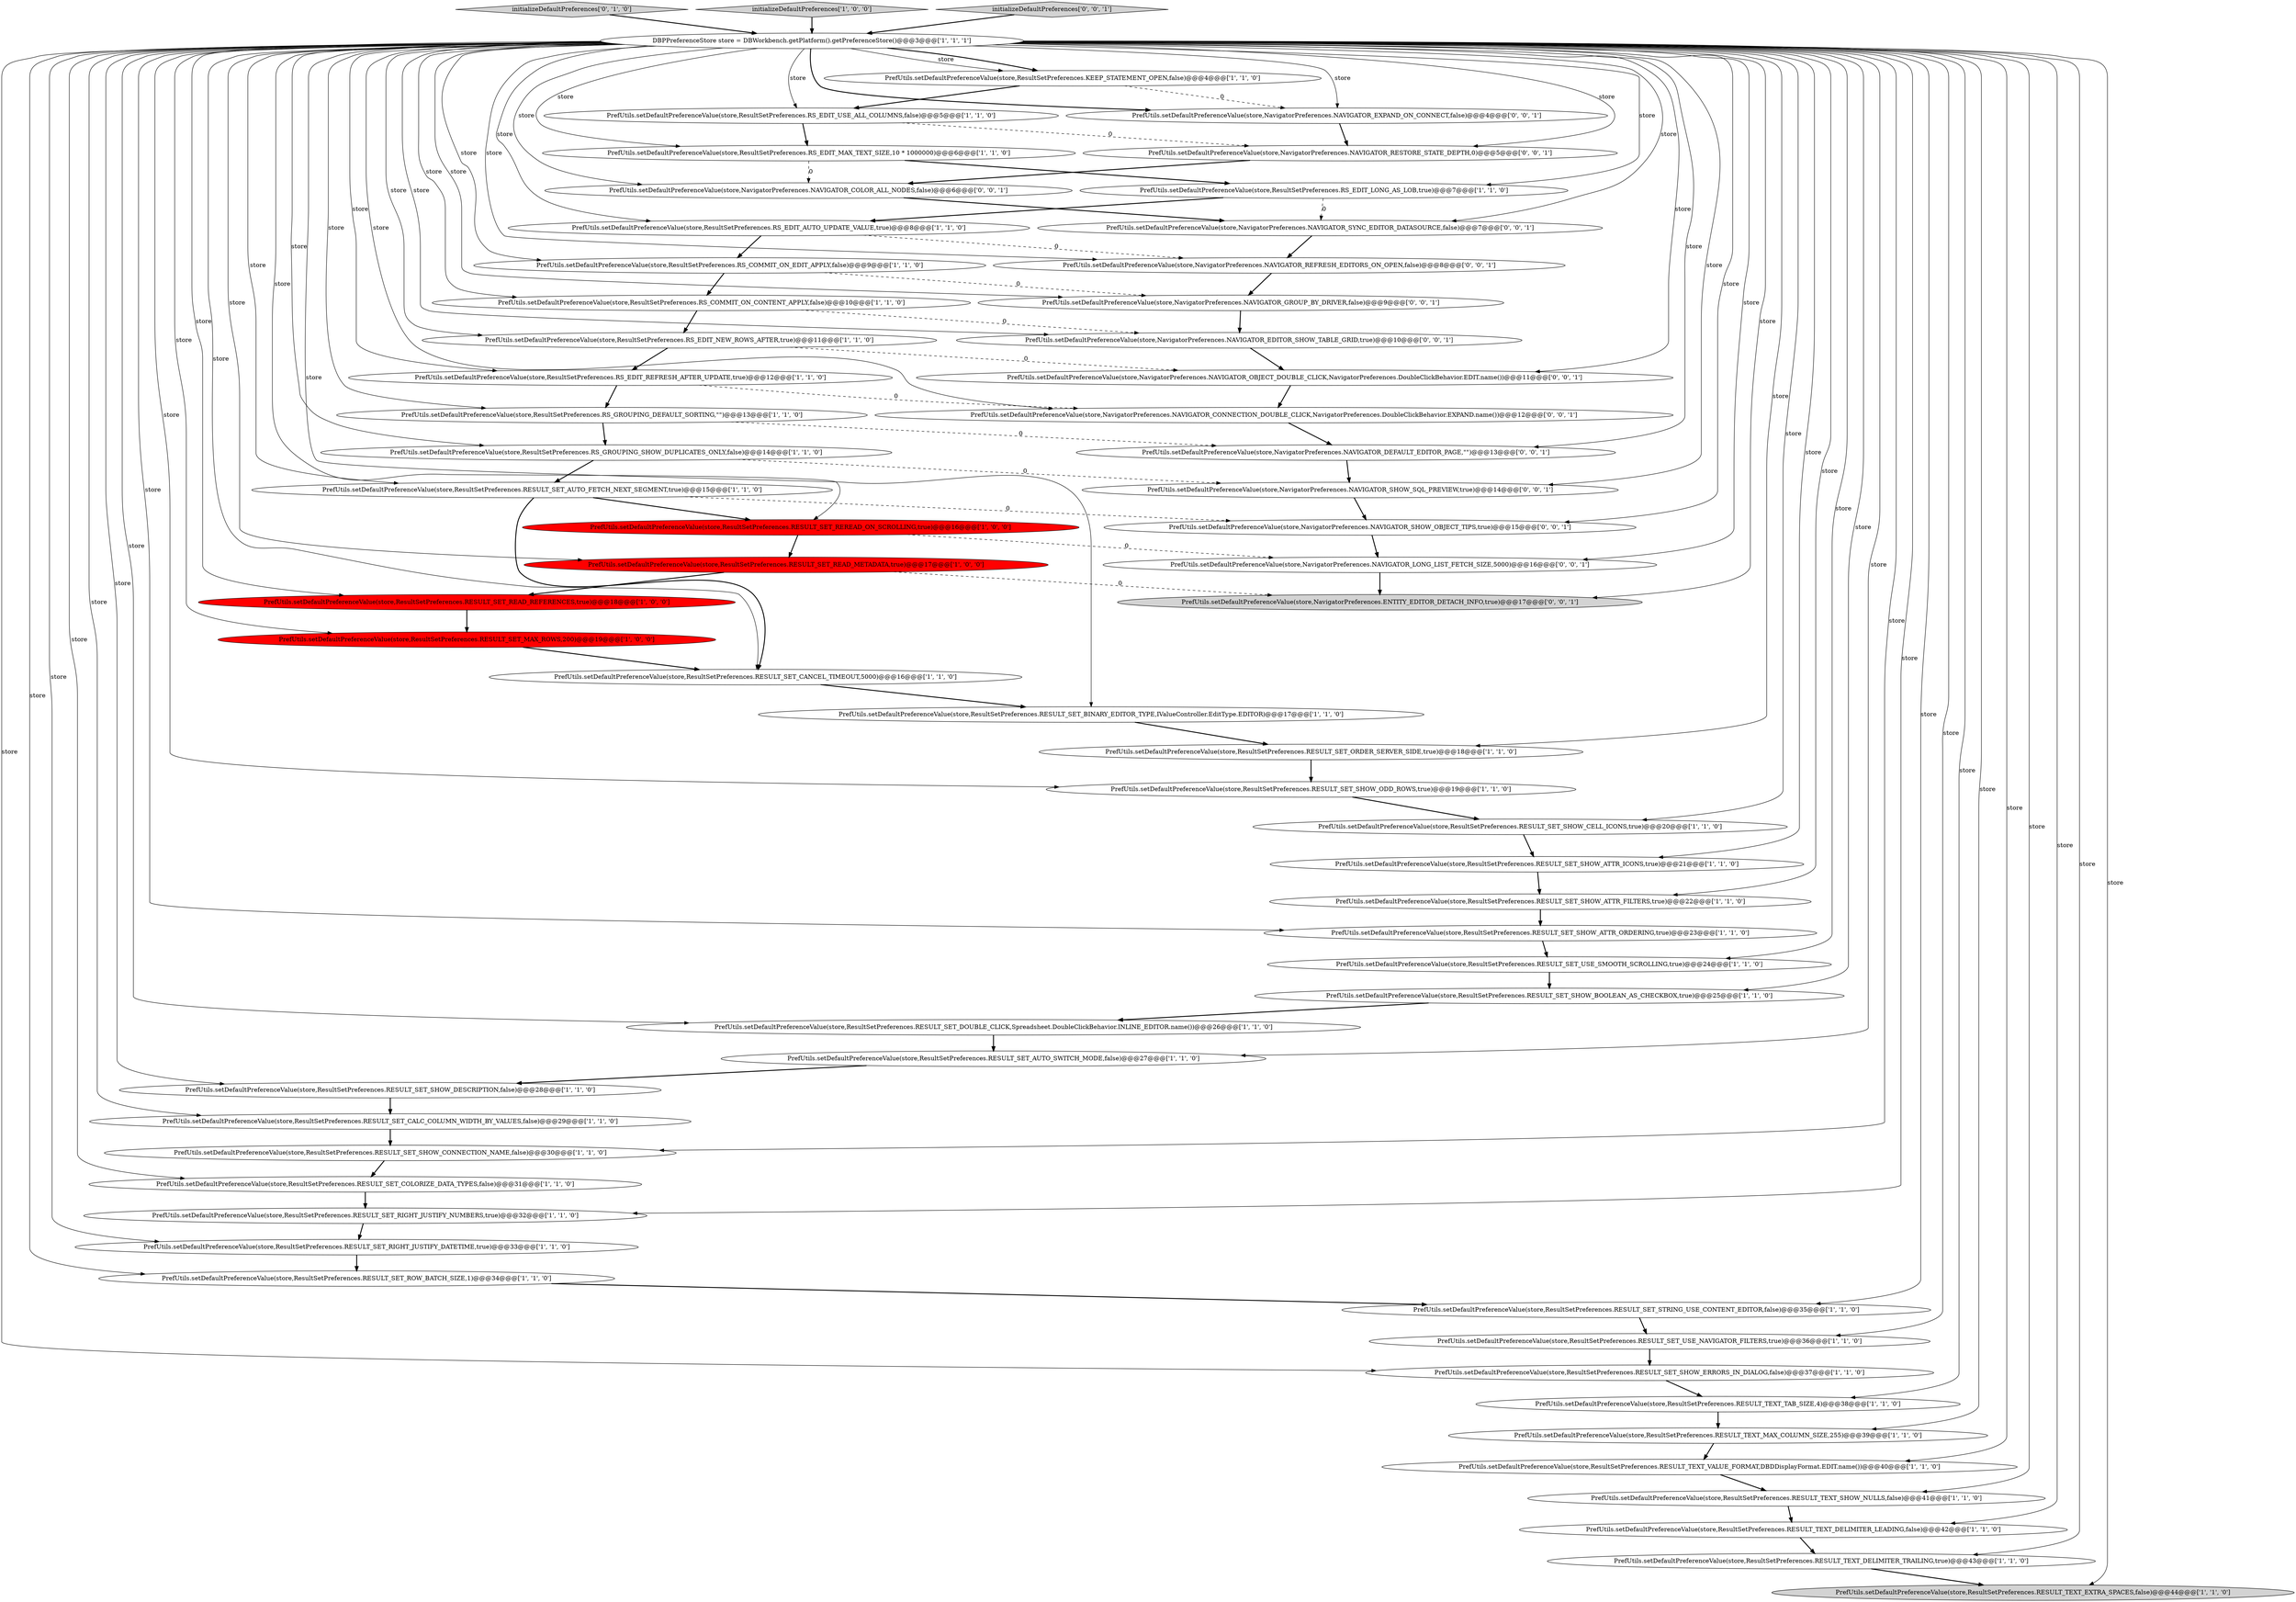 digraph {
32 [style = filled, label = "PrefUtils.setDefaultPreferenceValue(store,ResultSetPreferences.RESULT_SET_STRING_USE_CONTENT_EDITOR,false)@@@35@@@['1', '1', '0']", fillcolor = white, shape = ellipse image = "AAA0AAABBB1BBB"];
8 [style = filled, label = "PrefUtils.setDefaultPreferenceValue(store,ResultSetPreferences.RESULT_SET_MAX_ROWS,200)@@@19@@@['1', '0', '0']", fillcolor = red, shape = ellipse image = "AAA1AAABBB1BBB"];
49 [style = filled, label = "PrefUtils.setDefaultPreferenceValue(store,NavigatorPreferences.NAVIGATOR_EXPAND_ON_CONNECT,false)@@@4@@@['0', '0', '1']", fillcolor = white, shape = ellipse image = "AAA0AAABBB3BBB"];
61 [style = filled, label = "PrefUtils.setDefaultPreferenceValue(store,NavigatorPreferences.NAVIGATOR_REFRESH_EDITORS_ON_OPEN,false)@@@8@@@['0', '0', '1']", fillcolor = white, shape = ellipse image = "AAA0AAABBB3BBB"];
12 [style = filled, label = "PrefUtils.setDefaultPreferenceValue(store,ResultSetPreferences.RESULT_SET_AUTO_FETCH_NEXT_SEGMENT,true)@@@15@@@['1', '1', '0']", fillcolor = white, shape = ellipse image = "AAA0AAABBB1BBB"];
16 [style = filled, label = "PrefUtils.setDefaultPreferenceValue(store,ResultSetPreferences.RESULT_SET_ROW_BATCH_SIZE,1)@@@34@@@['1', '1', '0']", fillcolor = white, shape = ellipse image = "AAA0AAABBB1BBB"];
41 [style = filled, label = "PrefUtils.setDefaultPreferenceValue(store,ResultSetPreferences.RESULT_TEXT_DELIMITER_LEADING,false)@@@42@@@['1', '1', '0']", fillcolor = white, shape = ellipse image = "AAA0AAABBB1BBB"];
56 [style = filled, label = "PrefUtils.setDefaultPreferenceValue(store,NavigatorPreferences.NAVIGATOR_SHOW_SQL_PREVIEW,true)@@@14@@@['0', '0', '1']", fillcolor = white, shape = ellipse image = "AAA0AAABBB3BBB"];
43 [style = filled, label = "PrefUtils.setDefaultPreferenceValue(store,ResultSetPreferences.RESULT_SET_REREAD_ON_SCROLLING,true)@@@16@@@['1', '0', '0']", fillcolor = red, shape = ellipse image = "AAA1AAABBB1BBB"];
53 [style = filled, label = "PrefUtils.setDefaultPreferenceValue(store,NavigatorPreferences.NAVIGATOR_COLOR_ALL_NODES,false)@@@6@@@['0', '0', '1']", fillcolor = white, shape = ellipse image = "AAA0AAABBB3BBB"];
33 [style = filled, label = "PrefUtils.setDefaultPreferenceValue(store,ResultSetPreferences.RS_EDIT_AUTO_UPDATE_VALUE,true)@@@8@@@['1', '1', '0']", fillcolor = white, shape = ellipse image = "AAA0AAABBB1BBB"];
20 [style = filled, label = "PrefUtils.setDefaultPreferenceValue(store,ResultSetPreferences.RS_GROUPING_SHOW_DUPLICATES_ONLY,false)@@@14@@@['1', '1', '0']", fillcolor = white, shape = ellipse image = "AAA0AAABBB1BBB"];
14 [style = filled, label = "PrefUtils.setDefaultPreferenceValue(store,ResultSetPreferences.RESULT_SET_READ_METADATA,true)@@@17@@@['1', '0', '0']", fillcolor = red, shape = ellipse image = "AAA1AAABBB1BBB"];
4 [style = filled, label = "PrefUtils.setDefaultPreferenceValue(store,ResultSetPreferences.RESULT_SET_SHOW_ATTR_ICONS,true)@@@21@@@['1', '1', '0']", fillcolor = white, shape = ellipse image = "AAA0AAABBB1BBB"];
3 [style = filled, label = "PrefUtils.setDefaultPreferenceValue(store,ResultSetPreferences.RESULT_TEXT_MAX_COLUMN_SIZE,255)@@@39@@@['1', '1', '0']", fillcolor = white, shape = ellipse image = "AAA0AAABBB1BBB"];
13 [style = filled, label = "PrefUtils.setDefaultPreferenceValue(store,ResultSetPreferences.RS_COMMIT_ON_CONTENT_APPLY,false)@@@10@@@['1', '1', '0']", fillcolor = white, shape = ellipse image = "AAA0AAABBB1BBB"];
19 [style = filled, label = "PrefUtils.setDefaultPreferenceValue(store,ResultSetPreferences.RESULT_SET_ORDER_SERVER_SIDE,true)@@@18@@@['1', '1', '0']", fillcolor = white, shape = ellipse image = "AAA0AAABBB1BBB"];
23 [style = filled, label = "PrefUtils.setDefaultPreferenceValue(store,ResultSetPreferences.RESULT_SET_COLORIZE_DATA_TYPES,false)@@@31@@@['1', '1', '0']", fillcolor = white, shape = ellipse image = "AAA0AAABBB1BBB"];
55 [style = filled, label = "PrefUtils.setDefaultPreferenceValue(store,NavigatorPreferences.NAVIGATOR_SYNC_EDITOR_DATASOURCE,false)@@@7@@@['0', '0', '1']", fillcolor = white, shape = ellipse image = "AAA0AAABBB3BBB"];
25 [style = filled, label = "PrefUtils.setDefaultPreferenceValue(store,ResultSetPreferences.KEEP_STATEMENT_OPEN,false)@@@4@@@['1', '1', '0']", fillcolor = white, shape = ellipse image = "AAA0AAABBB1BBB"];
17 [style = filled, label = "PrefUtils.setDefaultPreferenceValue(store,ResultSetPreferences.RS_EDIT_USE_ALL_COLUMNS,false)@@@5@@@['1', '1', '0']", fillcolor = white, shape = ellipse image = "AAA0AAABBB1BBB"];
40 [style = filled, label = "PrefUtils.setDefaultPreferenceValue(store,ResultSetPreferences.RESULT_SET_SHOW_CONNECTION_NAME,false)@@@30@@@['1', '1', '0']", fillcolor = white, shape = ellipse image = "AAA0AAABBB1BBB"];
18 [style = filled, label = "PrefUtils.setDefaultPreferenceValue(store,ResultSetPreferences.RESULT_SET_SHOW_BOOLEAN_AS_CHECKBOX,true)@@@25@@@['1', '1', '0']", fillcolor = white, shape = ellipse image = "AAA0AAABBB1BBB"];
24 [style = filled, label = "PrefUtils.setDefaultPreferenceValue(store,ResultSetPreferences.RS_EDIT_NEW_ROWS_AFTER,true)@@@11@@@['1', '1', '0']", fillcolor = white, shape = ellipse image = "AAA0AAABBB1BBB"];
5 [style = filled, label = "PrefUtils.setDefaultPreferenceValue(store,ResultSetPreferences.RESULT_SET_SHOW_ODD_ROWS,true)@@@19@@@['1', '1', '0']", fillcolor = white, shape = ellipse image = "AAA0AAABBB1BBB"];
6 [style = filled, label = "PrefUtils.setDefaultPreferenceValue(store,ResultSetPreferences.RESULT_SET_READ_REFERENCES,true)@@@18@@@['1', '0', '0']", fillcolor = red, shape = ellipse image = "AAA1AAABBB1BBB"];
34 [style = filled, label = "PrefUtils.setDefaultPreferenceValue(store,ResultSetPreferences.RESULT_SET_CANCEL_TIMEOUT,5000)@@@16@@@['1', '1', '0']", fillcolor = white, shape = ellipse image = "AAA0AAABBB1BBB"];
44 [style = filled, label = "PrefUtils.setDefaultPreferenceValue(store,ResultSetPreferences.RESULT_TEXT_DELIMITER_TRAILING,true)@@@43@@@['1', '1', '0']", fillcolor = white, shape = ellipse image = "AAA0AAABBB1BBB"];
47 [style = filled, label = "initializeDefaultPreferences['0', '1', '0']", fillcolor = lightgray, shape = diamond image = "AAA0AAABBB2BBB"];
39 [style = filled, label = "initializeDefaultPreferences['1', '0', '0']", fillcolor = lightgray, shape = diamond image = "AAA0AAABBB1BBB"];
15 [style = filled, label = "PrefUtils.setDefaultPreferenceValue(store,ResultSetPreferences.RESULT_SET_DOUBLE_CLICK,Spreadsheet.DoubleClickBehavior.INLINE_EDITOR.name())@@@26@@@['1', '1', '0']", fillcolor = white, shape = ellipse image = "AAA0AAABBB1BBB"];
52 [style = filled, label = "PrefUtils.setDefaultPreferenceValue(store,NavigatorPreferences.NAVIGATOR_RESTORE_STATE_DEPTH,0)@@@5@@@['0', '0', '1']", fillcolor = white, shape = ellipse image = "AAA0AAABBB3BBB"];
9 [style = filled, label = "PrefUtils.setDefaultPreferenceValue(store,ResultSetPreferences.RS_COMMIT_ON_EDIT_APPLY,false)@@@9@@@['1', '1', '0']", fillcolor = white, shape = ellipse image = "AAA0AAABBB1BBB"];
37 [style = filled, label = "PrefUtils.setDefaultPreferenceValue(store,ResultSetPreferences.RESULT_SET_RIGHT_JUSTIFY_NUMBERS,true)@@@32@@@['1', '1', '0']", fillcolor = white, shape = ellipse image = "AAA0AAABBB1BBB"];
1 [style = filled, label = "PrefUtils.setDefaultPreferenceValue(store,ResultSetPreferences.RESULT_SET_SHOW_DESCRIPTION,false)@@@28@@@['1', '1', '0']", fillcolor = white, shape = ellipse image = "AAA0AAABBB1BBB"];
48 [style = filled, label = "PrefUtils.setDefaultPreferenceValue(store,NavigatorPreferences.NAVIGATOR_GROUP_BY_DRIVER,false)@@@9@@@['0', '0', '1']", fillcolor = white, shape = ellipse image = "AAA0AAABBB3BBB"];
54 [style = filled, label = "PrefUtils.setDefaultPreferenceValue(store,NavigatorPreferences.NAVIGATOR_OBJECT_DOUBLE_CLICK,NavigatorPreferences.DoubleClickBehavior.EDIT.name())@@@11@@@['0', '0', '1']", fillcolor = white, shape = ellipse image = "AAA0AAABBB3BBB"];
51 [style = filled, label = "PrefUtils.setDefaultPreferenceValue(store,NavigatorPreferences.NAVIGATOR_EDITOR_SHOW_TABLE_GRID,true)@@@10@@@['0', '0', '1']", fillcolor = white, shape = ellipse image = "AAA0AAABBB3BBB"];
57 [style = filled, label = "PrefUtils.setDefaultPreferenceValue(store,NavigatorPreferences.NAVIGATOR_SHOW_OBJECT_TIPS,true)@@@15@@@['0', '0', '1']", fillcolor = white, shape = ellipse image = "AAA0AAABBB3BBB"];
7 [style = filled, label = "PrefUtils.setDefaultPreferenceValue(store,ResultSetPreferences.RESULT_SET_SHOW_ERRORS_IN_DIALOG,false)@@@37@@@['1', '1', '0']", fillcolor = white, shape = ellipse image = "AAA0AAABBB1BBB"];
28 [style = filled, label = "DBPPreferenceStore store = DBWorkbench.getPlatform().getPreferenceStore()@@@3@@@['1', '1', '1']", fillcolor = white, shape = ellipse image = "AAA0AAABBB1BBB"];
30 [style = filled, label = "PrefUtils.setDefaultPreferenceValue(store,ResultSetPreferences.RESULT_SET_USE_SMOOTH_SCROLLING,true)@@@24@@@['1', '1', '0']", fillcolor = white, shape = ellipse image = "AAA0AAABBB1BBB"];
10 [style = filled, label = "PrefUtils.setDefaultPreferenceValue(store,ResultSetPreferences.RESULT_SET_RIGHT_JUSTIFY_DATETIME,true)@@@33@@@['1', '1', '0']", fillcolor = white, shape = ellipse image = "AAA0AAABBB1BBB"];
38 [style = filled, label = "PrefUtils.setDefaultPreferenceValue(store,ResultSetPreferences.RESULT_TEXT_SHOW_NULLS,false)@@@41@@@['1', '1', '0']", fillcolor = white, shape = ellipse image = "AAA0AAABBB1BBB"];
36 [style = filled, label = "PrefUtils.setDefaultPreferenceValue(store,ResultSetPreferences.RESULT_SET_BINARY_EDITOR_TYPE,IValueController.EditType.EDITOR)@@@17@@@['1', '1', '0']", fillcolor = white, shape = ellipse image = "AAA0AAABBB1BBB"];
42 [style = filled, label = "PrefUtils.setDefaultPreferenceValue(store,ResultSetPreferences.RS_EDIT_LONG_AS_LOB,true)@@@7@@@['1', '1', '0']", fillcolor = white, shape = ellipse image = "AAA0AAABBB1BBB"];
50 [style = filled, label = "PrefUtils.setDefaultPreferenceValue(store,NavigatorPreferences.NAVIGATOR_CONNECTION_DOUBLE_CLICK,NavigatorPreferences.DoubleClickBehavior.EXPAND.name())@@@12@@@['0', '0', '1']", fillcolor = white, shape = ellipse image = "AAA0AAABBB3BBB"];
58 [style = filled, label = "PrefUtils.setDefaultPreferenceValue(store,NavigatorPreferences.NAVIGATOR_DEFAULT_EDITOR_PAGE,\"\")@@@13@@@['0', '0', '1']", fillcolor = white, shape = ellipse image = "AAA0AAABBB3BBB"];
22 [style = filled, label = "PrefUtils.setDefaultPreferenceValue(store,ResultSetPreferences.RESULT_SET_AUTO_SWITCH_MODE,false)@@@27@@@['1', '1', '0']", fillcolor = white, shape = ellipse image = "AAA0AAABBB1BBB"];
46 [style = filled, label = "PrefUtils.setDefaultPreferenceValue(store,ResultSetPreferences.RS_EDIT_REFRESH_AFTER_UPDATE,true)@@@12@@@['1', '1', '0']", fillcolor = white, shape = ellipse image = "AAA0AAABBB1BBB"];
60 [style = filled, label = "initializeDefaultPreferences['0', '0', '1']", fillcolor = lightgray, shape = diamond image = "AAA0AAABBB3BBB"];
26 [style = filled, label = "PrefUtils.setDefaultPreferenceValue(store,ResultSetPreferences.RESULT_SET_SHOW_ATTR_FILTERS,true)@@@22@@@['1', '1', '0']", fillcolor = white, shape = ellipse image = "AAA0AAABBB1BBB"];
0 [style = filled, label = "PrefUtils.setDefaultPreferenceValue(store,ResultSetPreferences.RESULT_SET_SHOW_ATTR_ORDERING,true)@@@23@@@['1', '1', '0']", fillcolor = white, shape = ellipse image = "AAA0AAABBB1BBB"];
45 [style = filled, label = "PrefUtils.setDefaultPreferenceValue(store,ResultSetPreferences.RESULT_SET_SHOW_CELL_ICONS,true)@@@20@@@['1', '1', '0']", fillcolor = white, shape = ellipse image = "AAA0AAABBB1BBB"];
29 [style = filled, label = "PrefUtils.setDefaultPreferenceValue(store,ResultSetPreferences.RS_GROUPING_DEFAULT_SORTING,\"\")@@@13@@@['1', '1', '0']", fillcolor = white, shape = ellipse image = "AAA0AAABBB1BBB"];
62 [style = filled, label = "PrefUtils.setDefaultPreferenceValue(store,NavigatorPreferences.NAVIGATOR_LONG_LIST_FETCH_SIZE,5000)@@@16@@@['0', '0', '1']", fillcolor = white, shape = ellipse image = "AAA0AAABBB3BBB"];
21 [style = filled, label = "PrefUtils.setDefaultPreferenceValue(store,ResultSetPreferences.RESULT_TEXT_EXTRA_SPACES,false)@@@44@@@['1', '1', '0']", fillcolor = lightgray, shape = ellipse image = "AAA0AAABBB1BBB"];
59 [style = filled, label = "PrefUtils.setDefaultPreferenceValue(store,NavigatorPreferences.ENTITY_EDITOR_DETACH_INFO,true)@@@17@@@['0', '0', '1']", fillcolor = lightgray, shape = ellipse image = "AAA0AAABBB3BBB"];
27 [style = filled, label = "PrefUtils.setDefaultPreferenceValue(store,ResultSetPreferences.RESULT_SET_CALC_COLUMN_WIDTH_BY_VALUES,false)@@@29@@@['1', '1', '0']", fillcolor = white, shape = ellipse image = "AAA0AAABBB1BBB"];
31 [style = filled, label = "PrefUtils.setDefaultPreferenceValue(store,ResultSetPreferences.RESULT_TEXT_VALUE_FORMAT,DBDDisplayFormat.EDIT.name())@@@40@@@['1', '1', '0']", fillcolor = white, shape = ellipse image = "AAA0AAABBB1BBB"];
11 [style = filled, label = "PrefUtils.setDefaultPreferenceValue(store,ResultSetPreferences.RS_EDIT_MAX_TEXT_SIZE,10 * 1000000)@@@6@@@['1', '1', '0']", fillcolor = white, shape = ellipse image = "AAA0AAABBB1BBB"];
35 [style = filled, label = "PrefUtils.setDefaultPreferenceValue(store,ResultSetPreferences.RESULT_SET_USE_NAVIGATOR_FILTERS,true)@@@36@@@['1', '1', '0']", fillcolor = white, shape = ellipse image = "AAA0AAABBB1BBB"];
2 [style = filled, label = "PrefUtils.setDefaultPreferenceValue(store,ResultSetPreferences.RESULT_TEXT_TAB_SIZE,4)@@@38@@@['1', '1', '0']", fillcolor = white, shape = ellipse image = "AAA0AAABBB1BBB"];
32->35 [style = bold, label=""];
11->53 [style = dashed, label="0"];
0->30 [style = bold, label=""];
28->24 [style = solid, label="store"];
28->48 [style = solid, label="store"];
28->44 [style = solid, label="store"];
57->62 [style = bold, label=""];
20->56 [style = dashed, label="0"];
33->61 [style = dashed, label="0"];
1->27 [style = bold, label=""];
5->45 [style = bold, label=""];
28->10 [style = solid, label="store"];
28->18 [style = solid, label="store"];
38->41 [style = bold, label=""];
17->52 [style = dashed, label="0"];
30->18 [style = bold, label=""];
28->56 [style = solid, label="store"];
40->23 [style = bold, label=""];
19->5 [style = bold, label=""];
48->51 [style = bold, label=""];
28->13 [style = solid, label="store"];
13->51 [style = dashed, label="0"];
28->25 [style = bold, label=""];
28->8 [style = solid, label="store"];
28->42 [style = solid, label="store"];
35->7 [style = bold, label=""];
24->46 [style = bold, label=""];
28->62 [style = solid, label="store"];
28->33 [style = solid, label="store"];
28->31 [style = solid, label="store"];
8->34 [style = bold, label=""];
28->1 [style = solid, label="store"];
44->21 [style = bold, label=""];
28->51 [style = solid, label="store"];
29->58 [style = dashed, label="0"];
28->22 [style = solid, label="store"];
28->27 [style = solid, label="store"];
28->16 [style = solid, label="store"];
51->54 [style = bold, label=""];
28->0 [style = solid, label="store"];
28->52 [style = solid, label="store"];
47->28 [style = bold, label=""];
28->46 [style = solid, label="store"];
18->15 [style = bold, label=""];
28->9 [style = solid, label="store"];
16->32 [style = bold, label=""];
56->57 [style = bold, label=""];
28->3 [style = solid, label="store"];
58->56 [style = bold, label=""];
42->55 [style = dashed, label="0"];
28->17 [style = solid, label="store"];
61->48 [style = bold, label=""];
29->20 [style = bold, label=""];
26->0 [style = bold, label=""];
23->37 [style = bold, label=""];
9->48 [style = dashed, label="0"];
7->2 [style = bold, label=""];
34->36 [style = bold, label=""];
28->43 [style = solid, label="store"];
28->61 [style = solid, label="store"];
28->2 [style = solid, label="store"];
28->19 [style = solid, label="store"];
28->34 [style = solid, label="store"];
14->6 [style = bold, label=""];
28->14 [style = solid, label="store"];
28->26 [style = solid, label="store"];
13->24 [style = bold, label=""];
28->12 [style = solid, label="store"];
50->58 [style = bold, label=""];
37->10 [style = bold, label=""];
2->3 [style = bold, label=""];
28->49 [style = bold, label=""];
31->38 [style = bold, label=""];
25->49 [style = dashed, label="0"];
28->11 [style = solid, label="store"];
28->32 [style = solid, label="store"];
25->17 [style = bold, label=""];
46->29 [style = bold, label=""];
15->22 [style = bold, label=""];
55->61 [style = bold, label=""];
28->25 [style = solid, label="store"];
28->20 [style = solid, label="store"];
28->50 [style = solid, label="store"];
10->16 [style = bold, label=""];
43->14 [style = bold, label=""];
28->29 [style = solid, label="store"];
28->6 [style = solid, label="store"];
28->45 [style = solid, label="store"];
28->15 [style = solid, label="store"];
60->28 [style = bold, label=""];
28->36 [style = solid, label="store"];
14->59 [style = dashed, label="0"];
22->1 [style = bold, label=""];
28->58 [style = solid, label="store"];
12->43 [style = bold, label=""];
28->37 [style = solid, label="store"];
46->50 [style = dashed, label="0"];
28->30 [style = solid, label="store"];
36->19 [style = bold, label=""];
53->55 [style = bold, label=""];
62->59 [style = bold, label=""];
28->59 [style = solid, label="store"];
52->53 [style = bold, label=""];
28->38 [style = solid, label="store"];
28->53 [style = solid, label="store"];
3->31 [style = bold, label=""];
28->23 [style = solid, label="store"];
28->41 [style = solid, label="store"];
12->57 [style = dashed, label="0"];
4->26 [style = bold, label=""];
42->33 [style = bold, label=""];
12->34 [style = bold, label=""];
11->42 [style = bold, label=""];
28->35 [style = solid, label="store"];
33->9 [style = bold, label=""];
28->57 [style = solid, label="store"];
39->28 [style = bold, label=""];
45->4 [style = bold, label=""];
54->50 [style = bold, label=""];
28->7 [style = solid, label="store"];
28->40 [style = solid, label="store"];
28->5 [style = solid, label="store"];
24->54 [style = dashed, label="0"];
49->52 [style = bold, label=""];
28->21 [style = solid, label="store"];
6->8 [style = bold, label=""];
20->12 [style = bold, label=""];
28->55 [style = solid, label="store"];
27->40 [style = bold, label=""];
28->4 [style = solid, label="store"];
43->62 [style = dashed, label="0"];
41->44 [style = bold, label=""];
28->54 [style = solid, label="store"];
9->13 [style = bold, label=""];
17->11 [style = bold, label=""];
28->49 [style = solid, label="store"];
}
